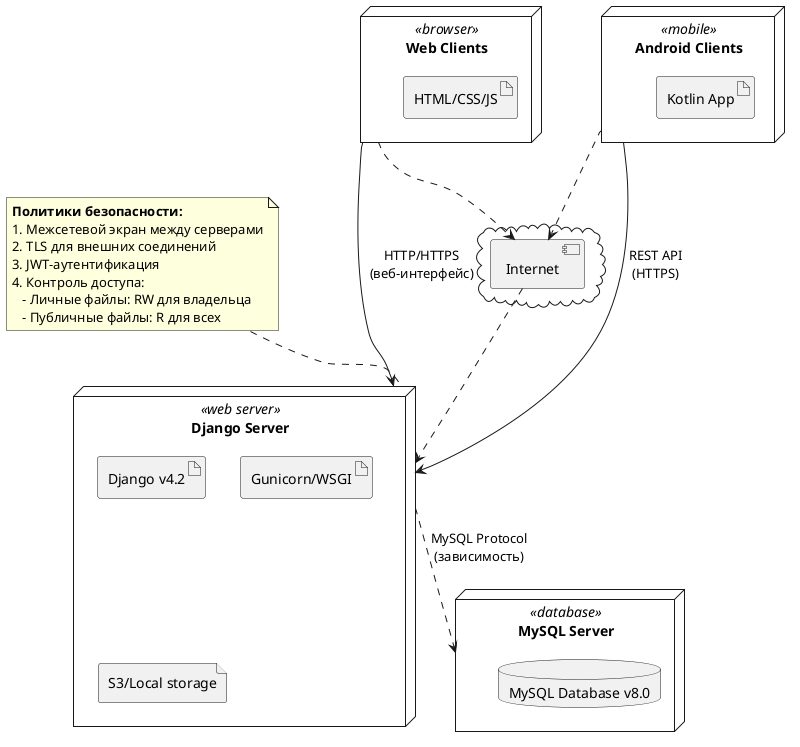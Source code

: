 @startuml
node "MySQL Server" as db <<database>> {
  database "MySQL Database v8.0" as mysql
}

node "Django Server" as django <<web server>> {
  artifact "Django v4.2" as dj
  artifact "Gunicorn/WSGI" as gunicorn
  file "S3/Local storage" as s3
}

node "Web Clients" as web <<browser>> {
  artifact "HTML/CSS/JS" as front
}

node "Android Clients" as android <<mobile>> {
  artifact "Kotlin App" as app
}

web --> django : HTTP/HTTPS\n(веб-интерфейс)
android --> django : REST API\n(HTTPS)
django ..> db : MySQL Protocol\n(зависимость)

note top of django
  **Политики безопасности:**
  1. Межсетевой экран между серверами
  2. TLS для внешних соединений
  3. JWT-аутентификация
  4. Контроль доступа:
     - Личные файлы: RW для владельца
     - Публичные файлы: R для всех
end note

cloud {
  [Internet]
}

web ..> [Internet]
android ..> [Internet]
[Internet] ..> django

@enduml
